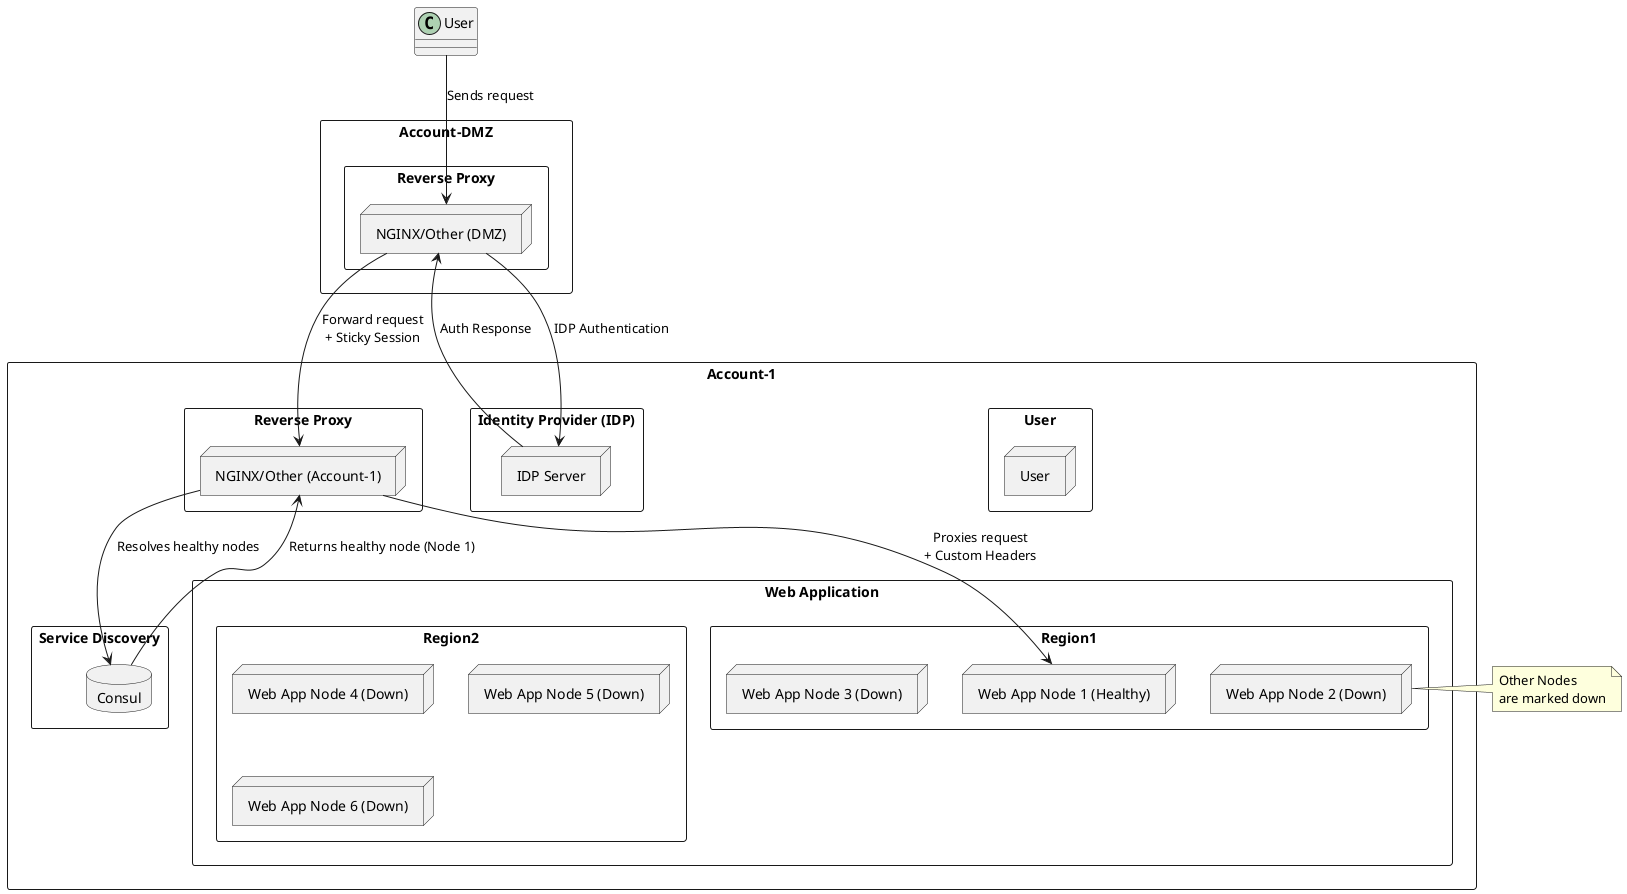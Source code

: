 @startuml
allowmixing

skinparam rectangle {
    StrokeColor black
    Shadowing false
}

rectangle "Account-1" as Account1 {
    rectangle User {
        node "User" as User
    }

    rectangle "Reverse Proxy" as ReverseProxy1 {
        node "NGINX/Other (Account-1)" as Proxy1
    }

    rectangle "Service Discovery" as ServiceDiscovery {
        database "Consul" as Consul
    }

    rectangle "Web Application" as WebApp {
        rectangle "Region1" {
            node "Web App Node 1 (Healthy)" as AppNode1
            node "Web App Node 2 (Down)" as AppNode2
            node "Web App Node 3 (Down)" as AppNode3
        }
        rectangle "Region2" {
            node "Web App Node 4 (Down)" as AppNode4
            node "Web App Node 5 (Down)" as AppNode5
            node "Web App Node 6 (Down)" as AppNode6
        }
    }

    rectangle "Identity Provider (IDP)" as IDP {
        node "IDP Server" as IDPServer
    }
}

rectangle "Account-DMZ" as AccountDMZ {
    rectangle "Reverse Proxy" as ReverseProxyDMZ {
        node "NGINX/Other (DMZ)" as ProxyDMZ
    }
}

User --> ProxyDMZ : Sends request
ProxyDMZ --> IDPServer : IDP Authentication
IDPServer --> ProxyDMZ : Auth Response
ProxyDMZ --> Proxy1 : Forward request\n+ Sticky Session
Proxy1 --> Consul : Resolves healthy nodes
Consul --> Proxy1 : Returns healthy node (Node 1)
Proxy1 --> AppNode1 : Proxies request\n+ Custom Headers

note right of AppNode2 : Other Nodes\nare marked down
@enduml
